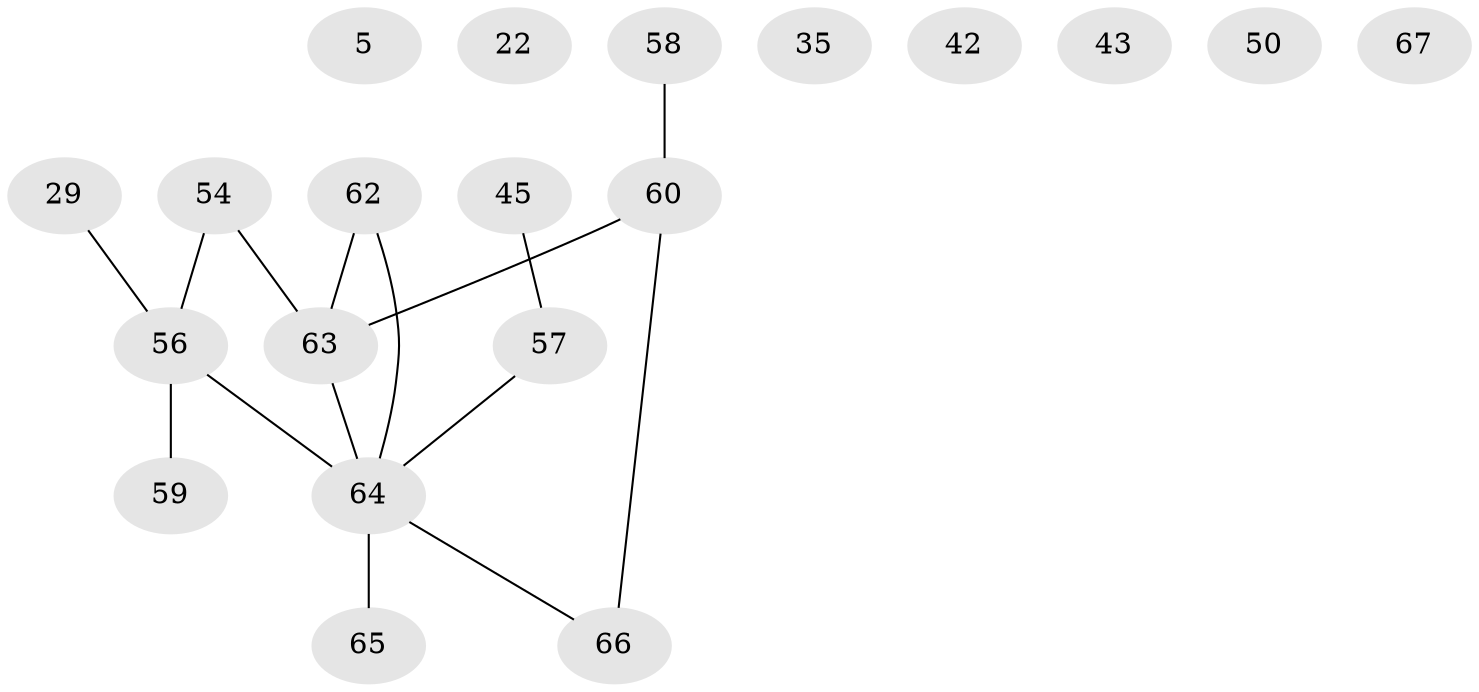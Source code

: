 // original degree distribution, {1: 0.22388059701492538, 4: 0.1791044776119403, 3: 0.1791044776119403, 2: 0.2835820895522388, 0: 0.1044776119402985, 5: 0.014925373134328358, 6: 0.014925373134328358}
// Generated by graph-tools (version 1.1) at 2025/44/03/04/25 21:44:00]
// undirected, 20 vertices, 15 edges
graph export_dot {
graph [start="1"]
  node [color=gray90,style=filled];
  5;
  22;
  29;
  35;
  42;
  43;
  45 [super="+36"];
  50;
  54 [super="+17+21"];
  56 [super="+40+28+10+11+51+34+24"];
  57 [super="+15"];
  58;
  59 [super="+41"];
  60 [super="+2"];
  62 [super="+61"];
  63 [super="+38+44"];
  64 [super="+6+46+55"];
  65 [super="+9"];
  66 [super="+52"];
  67;
  29 -- 56;
  45 -- 57 [weight=2];
  54 -- 63;
  54 -- 56;
  56 -- 59 [weight=3];
  56 -- 64 [weight=2];
  57 -- 64;
  58 -- 60 [weight=2];
  60 -- 63 [weight=3];
  60 -- 66;
  62 -- 64 [weight=2];
  62 -- 63 [weight=2];
  63 -- 64 [weight=2];
  64 -- 65 [weight=3];
  64 -- 66;
}
